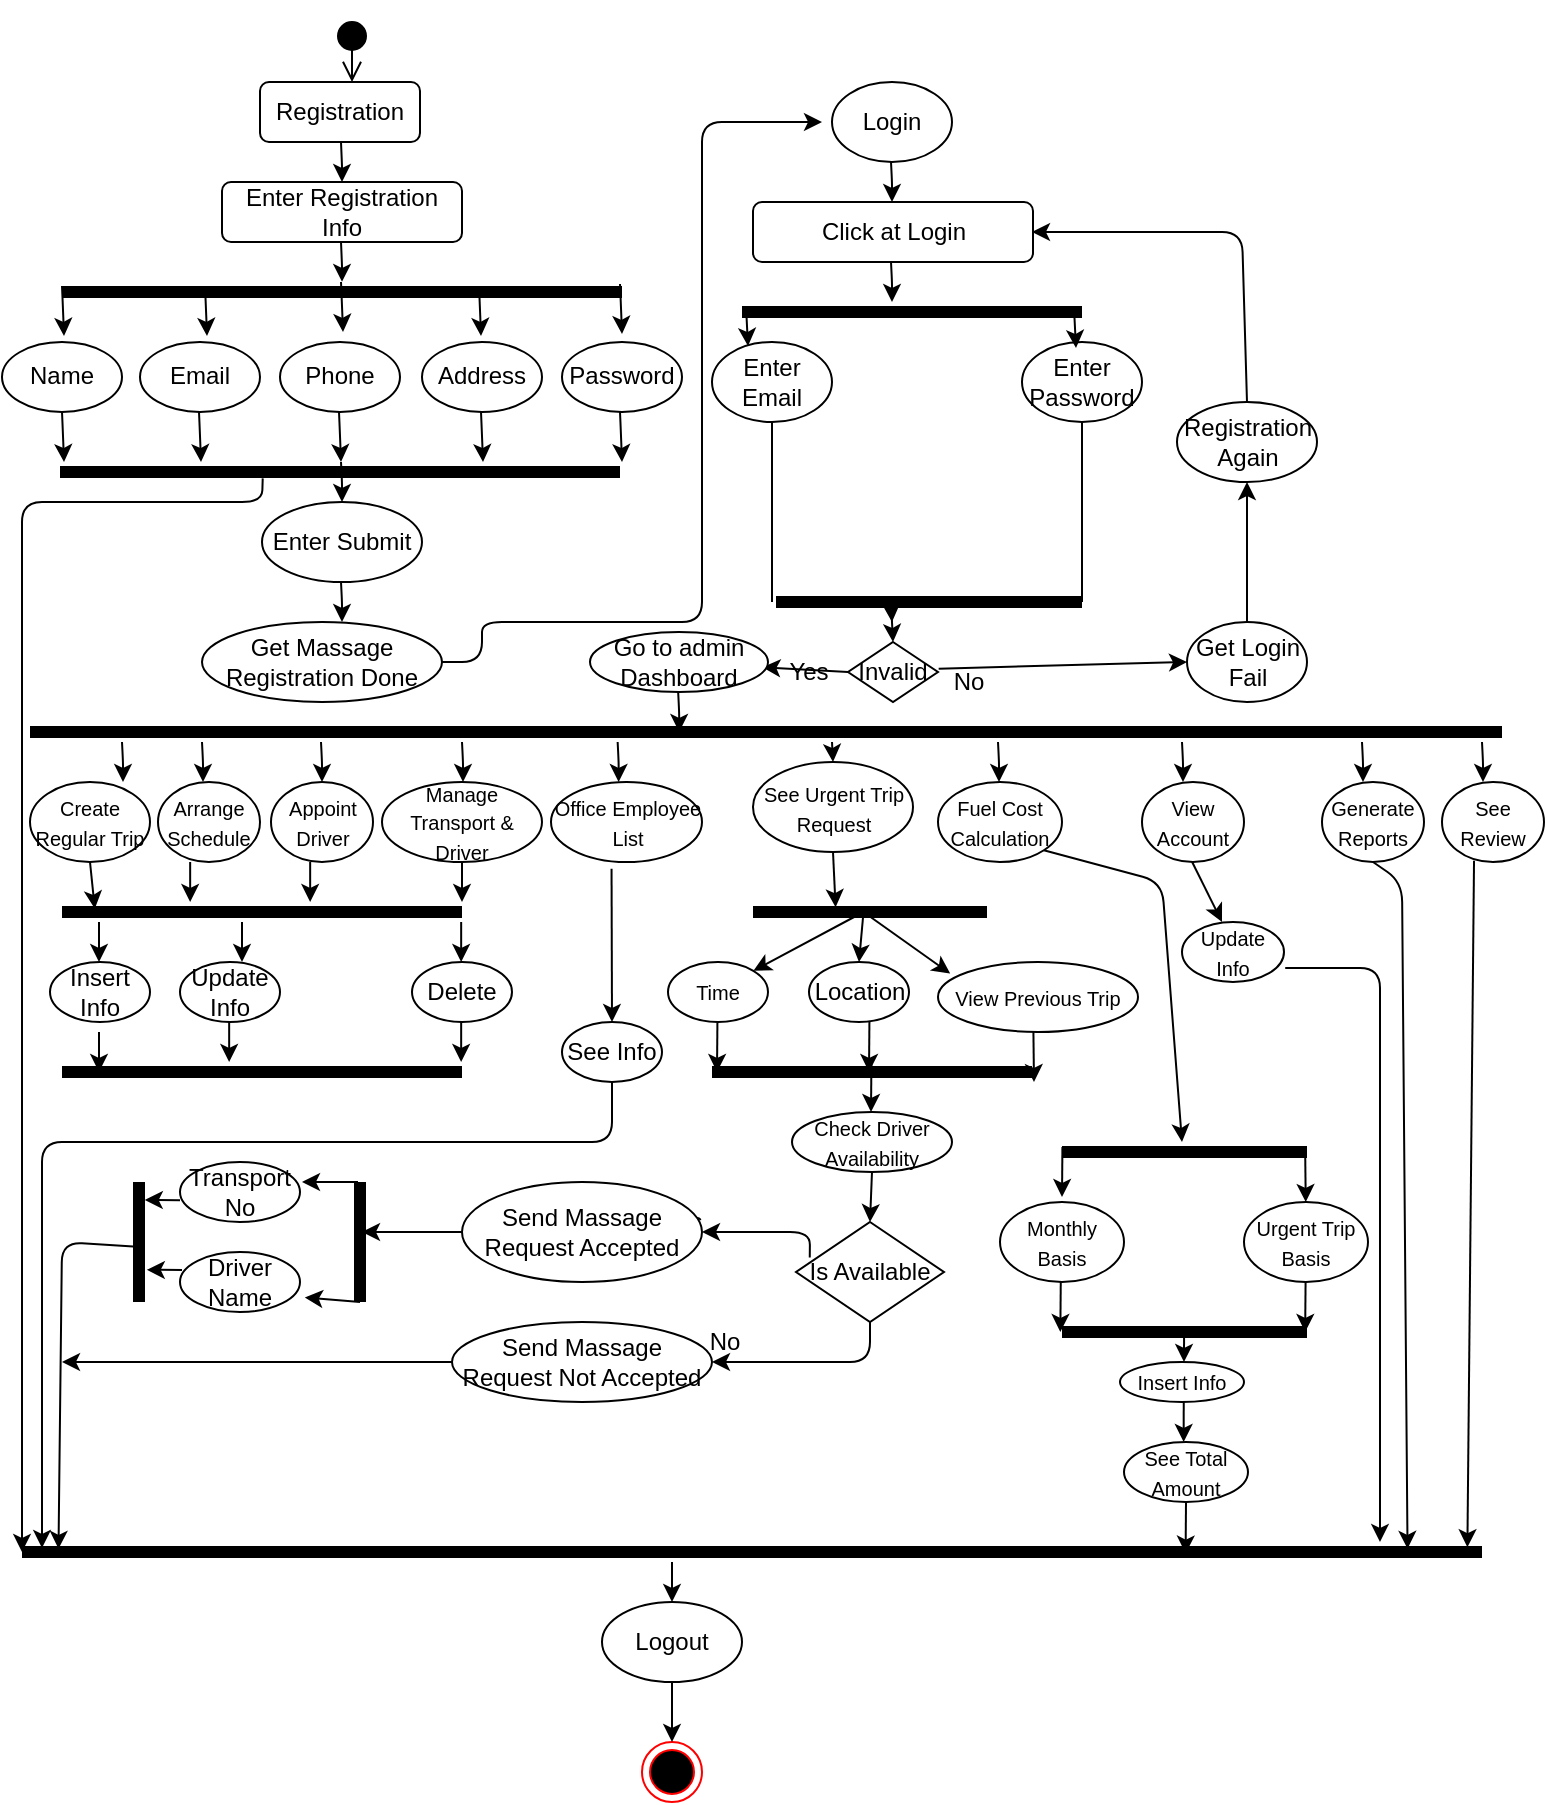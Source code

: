 <mxfile version="14.9.6" type="github">
  <diagram id="Zl01GysUVRrBJq3q0-Fd" name="Page-1">
    <mxGraphModel dx="1038" dy="579" grid="1" gridSize="10" guides="1" tooltips="1" connect="1" arrows="1" fold="1" page="1" pageScale="1" pageWidth="827" pageHeight="1169" math="0" shadow="0">
      <root>
        <mxCell id="0" />
        <mxCell id="1" parent="0" />
        <mxCell id="w90_zhHVsFdHdV3SLVgs-45" value="" style="endArrow=classic;html=1;" edge="1" parent="1">
          <mxGeometry x="10" y="20" width="50" height="50" as="geometry">
            <mxPoint x="179.5" y="230" as="sourcePoint" />
            <mxPoint x="180" y="250" as="targetPoint" />
            <Array as="points">
              <mxPoint x="180" y="240" />
            </Array>
          </mxGeometry>
        </mxCell>
        <mxCell id="w90_zhHVsFdHdV3SLVgs-46" value="Get Massage Registration Done" style="ellipse;whiteSpace=wrap;html=1;" vertex="1" parent="1">
          <mxGeometry x="110" y="310" width="120" height="40" as="geometry" />
        </mxCell>
        <mxCell id="w90_zhHVsFdHdV3SLVgs-47" value="" style="endArrow=classic;html=1;" edge="1" parent="1">
          <mxGeometry x="10" y="10" width="50" height="50" as="geometry">
            <mxPoint x="179.5" y="290" as="sourcePoint" />
            <mxPoint x="180" y="310" as="targetPoint" />
            <Array as="points">
              <mxPoint x="180" y="300" />
            </Array>
          </mxGeometry>
        </mxCell>
        <mxCell id="w90_zhHVsFdHdV3SLVgs-48" value="Enter Submit" style="ellipse;whiteSpace=wrap;html=1;" vertex="1" parent="1">
          <mxGeometry x="140" y="250" width="80" height="40" as="geometry" />
        </mxCell>
        <mxCell id="w90_zhHVsFdHdV3SLVgs-49" value="" style="endArrow=classic;html=1;exitX=1;exitY=0.5;exitDx=0;exitDy=0;" edge="1" parent="1" source="w90_zhHVsFdHdV3SLVgs-46">
          <mxGeometry x="10" y="40" width="50" height="50" as="geometry">
            <mxPoint x="240" y="320" as="sourcePoint" />
            <mxPoint x="420" y="60" as="targetPoint" />
            <Array as="points">
              <mxPoint x="250" y="330" />
              <mxPoint x="250" y="310" />
              <mxPoint x="360" y="310" />
              <mxPoint x="360" y="230" />
              <mxPoint x="360" y="60" />
            </Array>
          </mxGeometry>
        </mxCell>
        <mxCell id="w90_zhHVsFdHdV3SLVgs-50" value="Login" style="ellipse;whiteSpace=wrap;html=1;" vertex="1" parent="1">
          <mxGeometry x="425" y="40" width="60" height="40" as="geometry" />
        </mxCell>
        <mxCell id="w90_zhHVsFdHdV3SLVgs-51" value="" style="endArrow=classic;html=1;" edge="1" parent="1">
          <mxGeometry x="10" y="-10" width="50" height="50" as="geometry">
            <mxPoint x="454.5" y="80" as="sourcePoint" />
            <mxPoint x="455" y="100" as="targetPoint" />
            <Array as="points">
              <mxPoint x="455" y="90" />
            </Array>
          </mxGeometry>
        </mxCell>
        <mxCell id="w90_zhHVsFdHdV3SLVgs-52" value="Click at Login" style="rounded=1;whiteSpace=wrap;html=1;" vertex="1" parent="1">
          <mxGeometry x="385.5" y="100" width="140" height="30" as="geometry" />
        </mxCell>
        <mxCell id="w90_zhHVsFdHdV3SLVgs-53" value="" style="endArrow=classic;html=1;" edge="1" parent="1">
          <mxGeometry x="10" y="-20" width="50" height="50" as="geometry">
            <mxPoint x="454.5" y="130" as="sourcePoint" />
            <mxPoint x="455" y="150" as="targetPoint" />
            <Array as="points">
              <mxPoint x="455" y="140" />
            </Array>
          </mxGeometry>
        </mxCell>
        <mxCell id="w90_zhHVsFdHdV3SLVgs-55" value="Enter Email" style="ellipse;whiteSpace=wrap;html=1;" vertex="1" parent="1">
          <mxGeometry x="365" y="170" width="60" height="40" as="geometry" />
        </mxCell>
        <mxCell id="w90_zhHVsFdHdV3SLVgs-56" value="Enter Password" style="ellipse;whiteSpace=wrap;html=1;" vertex="1" parent="1">
          <mxGeometry x="520" y="170" width="60" height="40" as="geometry" />
        </mxCell>
        <mxCell id="w90_zhHVsFdHdV3SLVgs-58" value="" style="endArrow=classic;html=1;" edge="1" parent="1">
          <mxGeometry x="36" y="-27" width="50" height="50" as="geometry">
            <mxPoint x="546" y="153" as="sourcePoint" />
            <mxPoint x="547" y="173" as="targetPoint" />
            <Array as="points">
              <mxPoint x="546.5" y="163" />
            </Array>
          </mxGeometry>
        </mxCell>
        <mxCell id="w90_zhHVsFdHdV3SLVgs-60" value="" style="endArrow=none;html=1;entryX=0.5;entryY=1;entryDx=0;entryDy=0;" edge="1" parent="1" target="w90_zhHVsFdHdV3SLVgs-55">
          <mxGeometry x="10" y="40" width="50" height="50" as="geometry">
            <mxPoint x="395" y="300" as="sourcePoint" />
            <mxPoint x="440" y="250" as="targetPoint" />
          </mxGeometry>
        </mxCell>
        <mxCell id="w90_zhHVsFdHdV3SLVgs-61" value="" style="endArrow=none;html=1;entryX=0.5;entryY=1;entryDx=0;entryDy=0;" edge="1" parent="1" target="w90_zhHVsFdHdV3SLVgs-56">
          <mxGeometry x="10" y="40" width="50" height="50" as="geometry">
            <mxPoint x="550" y="300" as="sourcePoint" />
            <mxPoint x="440" y="250" as="targetPoint" />
          </mxGeometry>
        </mxCell>
        <mxCell id="w90_zhHVsFdHdV3SLVgs-62" value="" style="endArrow=classic;html=1;" edge="1" parent="1">
          <mxGeometry x="10" y="40" width="50" height="50" as="geometry">
            <mxPoint x="454.5" y="300" as="sourcePoint" />
            <mxPoint x="455" y="310" as="targetPoint" />
            <Array as="points">
              <mxPoint x="455" y="310" />
            </Array>
          </mxGeometry>
        </mxCell>
        <mxCell id="w90_zhHVsFdHdV3SLVgs-63" value="Invalid" style="rhombus;whiteSpace=wrap;html=1;" vertex="1" parent="1">
          <mxGeometry x="433" y="320" width="45" height="30" as="geometry" />
        </mxCell>
        <mxCell id="w90_zhHVsFdHdV3SLVgs-64" value="" style="endArrow=classic;html=1;exitX=0;exitY=0.5;exitDx=0;exitDy=0;entryX=-0.07;entryY=0.38;entryDx=0;entryDy=0;entryPerimeter=0;" edge="1" parent="1" source="w90_zhHVsFdHdV3SLVgs-63" target="w90_zhHVsFdHdV3SLVgs-66">
          <mxGeometry x="10" y="40" width="50" height="50" as="geometry">
            <mxPoint x="390" y="400" as="sourcePoint" />
            <mxPoint x="400" y="350" as="targetPoint" />
          </mxGeometry>
        </mxCell>
        <mxCell id="w90_zhHVsFdHdV3SLVgs-65" value="Go to admin Dashboard" style="ellipse;whiteSpace=wrap;html=1;" vertex="1" parent="1">
          <mxGeometry x="304" y="315" width="89" height="30" as="geometry" />
        </mxCell>
        <mxCell id="w90_zhHVsFdHdV3SLVgs-66" value="Yes" style="text;html=1;align=center;verticalAlign=middle;resizable=0;points=[];autosize=1;strokeColor=none;" vertex="1" parent="1">
          <mxGeometry x="393" y="325" width="40" height="20" as="geometry" />
        </mxCell>
        <mxCell id="w90_zhHVsFdHdV3SLVgs-67" value="" style="endArrow=classic;html=1;entryX=0;entryY=0.5;entryDx=0;entryDy=0;exitX=0.011;exitY=0.167;exitDx=0;exitDy=0;exitPerimeter=0;" edge="1" parent="1" target="w90_zhHVsFdHdV3SLVgs-69" source="w90_zhHVsFdHdV3SLVgs-68">
          <mxGeometry x="10" y="32" width="50" height="50" as="geometry">
            <mxPoint x="477" y="342" as="sourcePoint" />
            <mxPoint x="570" y="342" as="targetPoint" />
          </mxGeometry>
        </mxCell>
        <mxCell id="w90_zhHVsFdHdV3SLVgs-68" value="No" style="text;html=1;align=center;verticalAlign=middle;resizable=0;points=[];autosize=1;strokeColor=none;" vertex="1" parent="1">
          <mxGeometry x="478" y="330" width="30" height="20" as="geometry" />
        </mxCell>
        <mxCell id="w90_zhHVsFdHdV3SLVgs-69" value="Get Login Fail" style="ellipse;whiteSpace=wrap;html=1;" vertex="1" parent="1">
          <mxGeometry x="602.5" y="310" width="60" height="40" as="geometry" />
        </mxCell>
        <mxCell id="w90_zhHVsFdHdV3SLVgs-70" value="" style="endArrow=classic;html=1;exitX=0.5;exitY=0;exitDx=0;exitDy=0;" edge="1" parent="1" source="w90_zhHVsFdHdV3SLVgs-71">
          <mxGeometry x="10" y="40" width="50" height="50" as="geometry">
            <mxPoint x="600" y="260" as="sourcePoint" />
            <mxPoint x="525" y="115" as="targetPoint" />
            <Array as="points">
              <mxPoint x="630" y="115" />
            </Array>
          </mxGeometry>
        </mxCell>
        <mxCell id="w90_zhHVsFdHdV3SLVgs-71" value="Registration Again" style="ellipse;whiteSpace=wrap;html=1;" vertex="1" parent="1">
          <mxGeometry x="597.5" y="200" width="70" height="40" as="geometry" />
        </mxCell>
        <mxCell id="w90_zhHVsFdHdV3SLVgs-72" value="" style="endArrow=classic;html=1;exitX=0.5;exitY=0;exitDx=0;exitDy=0;entryX=0.5;entryY=1;entryDx=0;entryDy=0;" edge="1" parent="1" source="w90_zhHVsFdHdV3SLVgs-69" target="w90_zhHVsFdHdV3SLVgs-71">
          <mxGeometry x="10" y="40" width="50" height="50" as="geometry">
            <mxPoint x="390" y="400" as="sourcePoint" />
            <mxPoint x="440" y="350" as="targetPoint" />
          </mxGeometry>
        </mxCell>
        <mxCell id="w90_zhHVsFdHdV3SLVgs-74" value="Registration" style="rounded=1;whiteSpace=wrap;html=1;" vertex="1" parent="1">
          <mxGeometry x="139" y="40" width="80" height="30" as="geometry" />
        </mxCell>
        <mxCell id="w90_zhHVsFdHdV3SLVgs-75" value="Enter Registration Info" style="rounded=1;whiteSpace=wrap;html=1;" vertex="1" parent="1">
          <mxGeometry x="120" y="90" width="120" height="30" as="geometry" />
        </mxCell>
        <mxCell id="w90_zhHVsFdHdV3SLVgs-76" value="" style="endArrow=classic;html=1;" edge="1" parent="1">
          <mxGeometry x="10" y="35.142" width="50" height="58.294" as="geometry">
            <mxPoint x="179.5" y="70.118" as="sourcePoint" />
            <mxPoint x="180" y="90" as="targetPoint" />
            <Array as="points">
              <mxPoint x="180" y="81.777" />
            </Array>
          </mxGeometry>
        </mxCell>
        <mxCell id="w90_zhHVsFdHdV3SLVgs-77" value="" style="endArrow=classic;html=1;" edge="1" parent="1">
          <mxGeometry x="10" y="15.072" width="50" height="58.294" as="geometry">
            <mxPoint x="179.5" y="120.001" as="sourcePoint" />
            <mxPoint x="180" y="139.93" as="targetPoint" />
            <Array as="points">
              <mxPoint x="180" y="131.66" />
            </Array>
          </mxGeometry>
        </mxCell>
        <mxCell id="w90_zhHVsFdHdV3SLVgs-84" value="Name" style="ellipse;whiteSpace=wrap;html=1;" vertex="1" parent="1">
          <mxGeometry x="10" y="170.004" width="60" height="34.976" as="geometry" />
        </mxCell>
        <mxCell id="w90_zhHVsFdHdV3SLVgs-85" value="Email" style="ellipse;whiteSpace=wrap;html=1;" vertex="1" parent="1">
          <mxGeometry x="79" y="170.004" width="60" height="34.976" as="geometry" />
        </mxCell>
        <mxCell id="w90_zhHVsFdHdV3SLVgs-86" value="Phone" style="ellipse;whiteSpace=wrap;html=1;" vertex="1" parent="1">
          <mxGeometry x="149" y="170.004" width="60" height="34.976" as="geometry" />
        </mxCell>
        <mxCell id="w90_zhHVsFdHdV3SLVgs-87" value="Address" style="ellipse;whiteSpace=wrap;html=1;" vertex="1" parent="1">
          <mxGeometry x="220" y="170.004" width="60" height="34.976" as="geometry" />
        </mxCell>
        <mxCell id="w90_zhHVsFdHdV3SLVgs-88" value="Password" style="ellipse;whiteSpace=wrap;html=1;" vertex="1" parent="1">
          <mxGeometry x="290" y="170.004" width="60" height="34.976" as="geometry" />
        </mxCell>
        <mxCell id="w90_zhHVsFdHdV3SLVgs-89" value="" style="html=1;verticalAlign=bottom;startArrow=circle;startFill=1;endArrow=open;startSize=6;endSize=8;" edge="1" parent="1">
          <mxGeometry x="10" y="9" width="80" as="geometry">
            <mxPoint x="185" y="9" as="sourcePoint" />
            <mxPoint x="185" y="40" as="targetPoint" />
          </mxGeometry>
        </mxCell>
        <mxCell id="w90_zhHVsFdHdV3SLVgs-90" value="" style="shape=line;html=1;strokeWidth=6;" vertex="1" parent="1">
          <mxGeometry x="40" y="140" width="280" height="10" as="geometry" />
        </mxCell>
        <mxCell id="w90_zhHVsFdHdV3SLVgs-94" value="" style="endArrow=classic;html=1;" edge="1" parent="1">
          <mxGeometry x="10" y="2.092" width="50" height="58.294" as="geometry">
            <mxPoint x="40" y="141.997" as="sourcePoint" />
            <mxPoint x="41" y="166.95" as="targetPoint" />
            <Array as="points">
              <mxPoint x="40.5" y="153.656" />
            </Array>
          </mxGeometry>
        </mxCell>
        <mxCell id="w90_zhHVsFdHdV3SLVgs-95" value="" style="endArrow=classic;html=1;" edge="1" parent="1">
          <mxGeometry x="81.5" y="2.092" width="50" height="58.294" as="geometry">
            <mxPoint x="111.5" y="141.997" as="sourcePoint" />
            <mxPoint x="112.5" y="166.95" as="targetPoint" />
            <Array as="points">
              <mxPoint x="112" y="153.656" />
            </Array>
          </mxGeometry>
        </mxCell>
        <mxCell id="w90_zhHVsFdHdV3SLVgs-96" value="" style="endArrow=classic;html=1;" edge="1" parent="1">
          <mxGeometry x="149.5" y="0.092" width="50" height="58.294" as="geometry">
            <mxPoint x="179.5" y="139.997" as="sourcePoint" />
            <mxPoint x="180.5" y="164.95" as="targetPoint" />
            <Array as="points">
              <mxPoint x="180" y="151.656" />
            </Array>
          </mxGeometry>
        </mxCell>
        <mxCell id="w90_zhHVsFdHdV3SLVgs-97" value="" style="endArrow=classic;html=1;" edge="1" parent="1">
          <mxGeometry x="218.5" y="2.092" width="50" height="58.294" as="geometry">
            <mxPoint x="248.5" y="141.997" as="sourcePoint" />
            <mxPoint x="249.5" y="166.95" as="targetPoint" />
            <Array as="points">
              <mxPoint x="249" y="153.656" />
            </Array>
          </mxGeometry>
        </mxCell>
        <mxCell id="w90_zhHVsFdHdV3SLVgs-98" value="" style="endArrow=classic;html=1;" edge="1" parent="1">
          <mxGeometry x="289" y="1.092" width="50" height="58.294" as="geometry">
            <mxPoint x="319" y="140.997" as="sourcePoint" />
            <mxPoint x="320" y="165.95" as="targetPoint" />
            <Array as="points">
              <mxPoint x="319.5" y="152.656" />
            </Array>
          </mxGeometry>
        </mxCell>
        <mxCell id="w90_zhHVsFdHdV3SLVgs-100" value="" style="endArrow=classic;html=1;" edge="1" parent="1">
          <mxGeometry x="10" y="65.072" width="50" height="58.294" as="geometry">
            <mxPoint x="40" y="204.977" as="sourcePoint" />
            <mxPoint x="41" y="230" as="targetPoint" />
            <Array as="points">
              <mxPoint x="40.5" y="216.636" />
            </Array>
          </mxGeometry>
        </mxCell>
        <mxCell id="w90_zhHVsFdHdV3SLVgs-101" value="" style="endArrow=classic;html=1;" edge="1" parent="1">
          <mxGeometry x="78.5" y="65.072" width="50" height="58.294" as="geometry">
            <mxPoint x="108.5" y="204.977" as="sourcePoint" />
            <mxPoint x="109.5" y="230" as="targetPoint" />
            <Array as="points">
              <mxPoint x="109" y="216.636" />
            </Array>
          </mxGeometry>
        </mxCell>
        <mxCell id="w90_zhHVsFdHdV3SLVgs-102" value="" style="endArrow=classic;html=1;" edge="1" parent="1">
          <mxGeometry x="148.5" y="65.072" width="50" height="58.294" as="geometry">
            <mxPoint x="178.5" y="204.977" as="sourcePoint" />
            <mxPoint x="179.5" y="230" as="targetPoint" />
            <Array as="points">
              <mxPoint x="179" y="216.636" />
            </Array>
          </mxGeometry>
        </mxCell>
        <mxCell id="w90_zhHVsFdHdV3SLVgs-103" value="" style="endArrow=classic;html=1;" edge="1" parent="1">
          <mxGeometry x="219.5" y="65.072" width="50" height="58.294" as="geometry">
            <mxPoint x="249.5" y="204.977" as="sourcePoint" />
            <mxPoint x="250.5" y="230" as="targetPoint" />
            <Array as="points">
              <mxPoint x="250" y="216.636" />
            </Array>
          </mxGeometry>
        </mxCell>
        <mxCell id="w90_zhHVsFdHdV3SLVgs-104" value="" style="endArrow=classic;html=1;" edge="1" parent="1">
          <mxGeometry x="289" y="65.072" width="50" height="58.294" as="geometry">
            <mxPoint x="319" y="204.977" as="sourcePoint" />
            <mxPoint x="320" y="230" as="targetPoint" />
            <Array as="points">
              <mxPoint x="319.5" y="216.636" />
            </Array>
          </mxGeometry>
        </mxCell>
        <mxCell id="w90_zhHVsFdHdV3SLVgs-105" value="" style="shape=line;html=1;strokeWidth=6;" vertex="1" parent="1">
          <mxGeometry x="39" y="230" width="280" height="10" as="geometry" />
        </mxCell>
        <mxCell id="w90_zhHVsFdHdV3SLVgs-106" value="" style="shape=line;html=1;strokeWidth=6;" vertex="1" parent="1">
          <mxGeometry x="380" y="150" width="170" height="10" as="geometry" />
        </mxCell>
        <mxCell id="w90_zhHVsFdHdV3SLVgs-107" value="" style="endArrow=classic;html=1;" edge="1" parent="1">
          <mxGeometry x="-128" y="-28" width="50" height="50" as="geometry">
            <mxPoint x="382" y="152" as="sourcePoint" />
            <mxPoint x="383" y="172" as="targetPoint" />
            <Array as="points">
              <mxPoint x="382.5" y="162" />
            </Array>
          </mxGeometry>
        </mxCell>
        <mxCell id="w90_zhHVsFdHdV3SLVgs-108" value="" style="shape=line;html=1;strokeWidth=6;" vertex="1" parent="1">
          <mxGeometry x="385.5" y="450" width="117" height="10" as="geometry" />
        </mxCell>
        <mxCell id="w90_zhHVsFdHdV3SLVgs-109" value="" style="endArrow=classic;html=1;" edge="1" parent="1">
          <mxGeometry x="-55.5" y="120" width="50" height="50" as="geometry">
            <mxPoint x="454.5" y="300" as="sourcePoint" />
            <mxPoint x="455.5" y="320" as="targetPoint" />
            <Array as="points">
              <mxPoint x="455" y="310" />
            </Array>
          </mxGeometry>
        </mxCell>
        <mxCell id="w90_zhHVsFdHdV3SLVgs-115" value="" style="shape=line;html=1;strokeWidth=6;" vertex="1" parent="1">
          <mxGeometry x="24" y="360" width="736" height="10" as="geometry" />
        </mxCell>
        <mxCell id="w90_zhHVsFdHdV3SLVgs-117" value="" style="endArrow=classic;html=1;" edge="1" parent="1">
          <mxGeometry x="-334.5" y="220" width="50" height="50" as="geometry">
            <mxPoint x="110.0" y="370" as="sourcePoint" />
            <mxPoint x="110.5" y="390.0" as="targetPoint" />
            <Array as="points">
              <mxPoint x="110.5" y="380" />
            </Array>
          </mxGeometry>
        </mxCell>
        <mxCell id="w90_zhHVsFdHdV3SLVgs-118" value="" style="endArrow=classic;html=1;" edge="1" parent="1">
          <mxGeometry x="-275" y="220" width="50" height="50" as="geometry">
            <mxPoint x="169.5" y="370" as="sourcePoint" />
            <mxPoint x="170" y="390.0" as="targetPoint" />
            <Array as="points">
              <mxPoint x="170" y="380" />
            </Array>
          </mxGeometry>
        </mxCell>
        <mxCell id="w90_zhHVsFdHdV3SLVgs-119" value="" style="endArrow=classic;html=1;" edge="1" parent="1">
          <mxGeometry x="-204.5" y="220" width="50" height="50" as="geometry">
            <mxPoint x="240.0" y="370" as="sourcePoint" />
            <mxPoint x="240.5" y="390.0" as="targetPoint" />
            <Array as="points">
              <mxPoint x="240.5" y="380" />
            </Array>
          </mxGeometry>
        </mxCell>
        <mxCell id="w90_zhHVsFdHdV3SLVgs-120" value="" style="endArrow=classic;html=1;" edge="1" parent="1">
          <mxGeometry x="-126.68" y="220" width="50" height="50" as="geometry">
            <mxPoint x="317.82" y="370" as="sourcePoint" />
            <mxPoint x="318.32" y="390.0" as="targetPoint" />
            <Array as="points">
              <mxPoint x="318.32" y="380" />
            </Array>
          </mxGeometry>
        </mxCell>
        <mxCell id="w90_zhHVsFdHdV3SLVgs-121" value="" style="endArrow=classic;html=1;" edge="1" parent="1">
          <mxGeometry x="-19.5" y="220" width="50" height="50" as="geometry">
            <mxPoint x="425.0" y="370" as="sourcePoint" />
            <mxPoint x="425.59" y="380" as="targetPoint" />
            <Array as="points">
              <mxPoint x="425.5" y="380" />
            </Array>
          </mxGeometry>
        </mxCell>
        <mxCell id="w90_zhHVsFdHdV3SLVgs-122" value="" style="endArrow=classic;html=1;" edge="1" parent="1">
          <mxGeometry x="63.5" y="220" width="50" height="50" as="geometry">
            <mxPoint x="508.0" y="370" as="sourcePoint" />
            <mxPoint x="508.5" y="390.0" as="targetPoint" />
            <Array as="points">
              <mxPoint x="508.5" y="380" />
            </Array>
          </mxGeometry>
        </mxCell>
        <mxCell id="w90_zhHVsFdHdV3SLVgs-123" value="" style="endArrow=classic;html=1;" edge="1" parent="1">
          <mxGeometry x="155.5" y="220" width="50" height="50" as="geometry">
            <mxPoint x="600.0" y="370" as="sourcePoint" />
            <mxPoint x="600.5" y="390.0" as="targetPoint" />
            <Array as="points">
              <mxPoint x="600.5" y="380" />
            </Array>
          </mxGeometry>
        </mxCell>
        <mxCell id="w90_zhHVsFdHdV3SLVgs-124" value="" style="endArrow=classic;html=1;" edge="1" parent="1">
          <mxGeometry x="245.5" y="220" width="50" height="50" as="geometry">
            <mxPoint x="690.0" y="370" as="sourcePoint" />
            <mxPoint x="690.5" y="390.0" as="targetPoint" />
            <Array as="points">
              <mxPoint x="690.5" y="380" />
            </Array>
          </mxGeometry>
        </mxCell>
        <mxCell id="w90_zhHVsFdHdV3SLVgs-125" value="" style="endArrow=classic;html=1;" edge="1" parent="1">
          <mxGeometry x="305.5" y="220" width="50" height="50" as="geometry">
            <mxPoint x="750.0" y="370" as="sourcePoint" />
            <mxPoint x="750.5" y="390.0" as="targetPoint" />
            <Array as="points">
              <mxPoint x="750.5" y="380" />
            </Array>
          </mxGeometry>
        </mxCell>
        <mxCell id="w90_zhHVsFdHdV3SLVgs-127" value="&lt;font style=&quot;font-size: 10px&quot;&gt;Create Regular Trip&lt;/font&gt;" style="ellipse;whiteSpace=wrap;html=1;strokeColor=#000000;" vertex="1" parent="1">
          <mxGeometry x="24" y="390" width="60" height="40" as="geometry" />
        </mxCell>
        <mxCell id="w90_zhHVsFdHdV3SLVgs-128" value="&lt;font style=&quot;font-size: 10px&quot;&gt;Arrange Schedule&lt;/font&gt;" style="ellipse;whiteSpace=wrap;html=1;strokeColor=#000000;" vertex="1" parent="1">
          <mxGeometry x="88" y="390" width="51" height="40" as="geometry" />
        </mxCell>
        <mxCell id="w90_zhHVsFdHdV3SLVgs-129" value="&lt;font style=&quot;font-size: 10px&quot;&gt;Appoint Driver&lt;/font&gt;" style="ellipse;whiteSpace=wrap;html=1;strokeColor=#000000;" vertex="1" parent="1">
          <mxGeometry x="144.5" y="390" width="51" height="40" as="geometry" />
        </mxCell>
        <mxCell id="w90_zhHVsFdHdV3SLVgs-130" value="&lt;font style=&quot;font-size: 10px&quot;&gt;Manage Transport &amp;amp; Driver&lt;/font&gt;" style="ellipse;whiteSpace=wrap;html=1;strokeColor=#000000;" vertex="1" parent="1">
          <mxGeometry x="200" y="390" width="80" height="40" as="geometry" />
        </mxCell>
        <mxCell id="w90_zhHVsFdHdV3SLVgs-131" value="&lt;font style=&quot;font-size: 10px&quot;&gt;Office Employee List&lt;/font&gt;" style="ellipse;whiteSpace=wrap;html=1;strokeColor=#000000;" vertex="1" parent="1">
          <mxGeometry x="284.5" y="390" width="75.5" height="40" as="geometry" />
        </mxCell>
        <mxCell id="w90_zhHVsFdHdV3SLVgs-132" value="&lt;font style=&quot;font-size: 10px&quot;&gt;See Urgent Trip Request&lt;/font&gt;" style="ellipse;whiteSpace=wrap;html=1;strokeColor=#000000;" vertex="1" parent="1">
          <mxGeometry x="385.5" y="380" width="80" height="45" as="geometry" />
        </mxCell>
        <mxCell id="w90_zhHVsFdHdV3SLVgs-133" value="&lt;font style=&quot;font-size: 10px&quot;&gt;Fuel Cost Calculation&lt;/font&gt;" style="ellipse;whiteSpace=wrap;html=1;strokeColor=#000000;" vertex="1" parent="1">
          <mxGeometry x="478" y="390" width="62" height="40" as="geometry" />
        </mxCell>
        <mxCell id="w90_zhHVsFdHdV3SLVgs-134" value="&lt;font style=&quot;font-size: 10px&quot;&gt;View Account&lt;/font&gt;" style="ellipse;whiteSpace=wrap;html=1;strokeColor=#000000;" vertex="1" parent="1">
          <mxGeometry x="580" y="390" width="51" height="40" as="geometry" />
        </mxCell>
        <mxCell id="w90_zhHVsFdHdV3SLVgs-136" value="&lt;font style=&quot;font-size: 10px&quot;&gt;Generate Reports&lt;/font&gt;" style="ellipse;whiteSpace=wrap;html=1;strokeColor=#000000;" vertex="1" parent="1">
          <mxGeometry x="670" y="390" width="51" height="40" as="geometry" />
        </mxCell>
        <mxCell id="w90_zhHVsFdHdV3SLVgs-137" value="&lt;font style=&quot;font-size: 10px&quot;&gt;See Review&lt;/font&gt;" style="ellipse;whiteSpace=wrap;html=1;strokeColor=#000000;" vertex="1" parent="1">
          <mxGeometry x="730" y="390" width="51" height="40" as="geometry" />
        </mxCell>
        <mxCell id="w90_zhHVsFdHdV3SLVgs-139" value="" style="endArrow=classic;html=1;" edge="1" parent="1">
          <mxGeometry x="-96.42" y="195" width="50" height="50" as="geometry">
            <mxPoint x="348.08" y="345" as="sourcePoint" />
            <mxPoint x="348.58" y="365.0" as="targetPoint" />
            <Array as="points">
              <mxPoint x="348.58" y="355" />
            </Array>
          </mxGeometry>
        </mxCell>
        <mxCell id="w90_zhHVsFdHdV3SLVgs-141" value="" style="endArrow=classic;html=1;strokeColor=#000000;exitX=0.5;exitY=1;exitDx=0;exitDy=0;entryX=0.082;entryY=0.34;entryDx=0;entryDy=0;entryPerimeter=0;" edge="1" parent="1" source="w90_zhHVsFdHdV3SLVgs-127" target="w90_zhHVsFdHdV3SLVgs-142">
          <mxGeometry width="50" height="50" relative="1" as="geometry">
            <mxPoint x="360" y="420" as="sourcePoint" />
            <mxPoint x="40" y="450" as="targetPoint" />
          </mxGeometry>
        </mxCell>
        <mxCell id="w90_zhHVsFdHdV3SLVgs-142" value="" style="shape=line;html=1;strokeWidth=6;" vertex="1" parent="1">
          <mxGeometry x="40" y="450" width="200" height="10" as="geometry" />
        </mxCell>
        <mxCell id="w90_zhHVsFdHdV3SLVgs-143" value="" style="endArrow=classic;html=1;strokeColor=#000000;exitX=0.5;exitY=1;exitDx=0;exitDy=0;" edge="1" parent="1">
          <mxGeometry width="50" height="50" relative="1" as="geometry">
            <mxPoint x="104.08" y="430" as="sourcePoint" />
            <mxPoint x="104.08" y="450" as="targetPoint" />
          </mxGeometry>
        </mxCell>
        <mxCell id="w90_zhHVsFdHdV3SLVgs-144" value="" style="endArrow=classic;html=1;strokeColor=#000000;exitX=0.5;exitY=1;exitDx=0;exitDy=0;" edge="1" parent="1">
          <mxGeometry width="50" height="50" relative="1" as="geometry">
            <mxPoint x="164.08" y="430" as="sourcePoint" />
            <mxPoint x="164.08" y="450" as="targetPoint" />
          </mxGeometry>
        </mxCell>
        <mxCell id="w90_zhHVsFdHdV3SLVgs-145" value="" style="endArrow=classic;html=1;strokeColor=#000000;exitX=0.5;exitY=1;exitDx=0;exitDy=0;" edge="1" parent="1">
          <mxGeometry width="50" height="50" relative="1" as="geometry">
            <mxPoint x="240" y="430" as="sourcePoint" />
            <mxPoint x="240" y="450" as="targetPoint" />
          </mxGeometry>
        </mxCell>
        <mxCell id="w90_zhHVsFdHdV3SLVgs-146" value="" style="endArrow=classic;html=1;strokeColor=#000000;exitX=0.5;exitY=1;exitDx=0;exitDy=0;" edge="1" parent="1">
          <mxGeometry width="50" height="50" relative="1" as="geometry">
            <mxPoint x="58.5" y="460" as="sourcePoint" />
            <mxPoint x="58.5" y="480" as="targetPoint" />
          </mxGeometry>
        </mxCell>
        <mxCell id="w90_zhHVsFdHdV3SLVgs-147" value="Insert Info" style="ellipse;whiteSpace=wrap;html=1;strokeColor=#000000;" vertex="1" parent="1">
          <mxGeometry x="34" y="480" width="50" height="30" as="geometry" />
        </mxCell>
        <mxCell id="w90_zhHVsFdHdV3SLVgs-149" value="" style="endArrow=classic;html=1;strokeColor=#000000;exitX=0.5;exitY=1;exitDx=0;exitDy=0;" edge="1" parent="1">
          <mxGeometry width="50" height="50" relative="1" as="geometry">
            <mxPoint x="130" y="460" as="sourcePoint" />
            <mxPoint x="130" y="480" as="targetPoint" />
          </mxGeometry>
        </mxCell>
        <mxCell id="w90_zhHVsFdHdV3SLVgs-150" value="" style="endArrow=classic;html=1;strokeColor=#000000;exitX=0.5;exitY=1;exitDx=0;exitDy=0;" edge="1" parent="1">
          <mxGeometry width="50" height="50" relative="1" as="geometry">
            <mxPoint x="239.58" y="460" as="sourcePoint" />
            <mxPoint x="239.58" y="480" as="targetPoint" />
          </mxGeometry>
        </mxCell>
        <mxCell id="w90_zhHVsFdHdV3SLVgs-151" value="Update Info" style="ellipse;whiteSpace=wrap;html=1;strokeColor=#000000;" vertex="1" parent="1">
          <mxGeometry x="99" y="480" width="50" height="30" as="geometry" />
        </mxCell>
        <mxCell id="w90_zhHVsFdHdV3SLVgs-152" value="Delete" style="ellipse;whiteSpace=wrap;html=1;strokeColor=#000000;" vertex="1" parent="1">
          <mxGeometry x="215" y="480" width="50" height="30" as="geometry" />
        </mxCell>
        <mxCell id="w90_zhHVsFdHdV3SLVgs-153" value="" style="shape=line;html=1;strokeWidth=6;" vertex="1" parent="1">
          <mxGeometry x="40" y="530" width="200" height="10" as="geometry" />
        </mxCell>
        <mxCell id="w90_zhHVsFdHdV3SLVgs-154" value="" style="endArrow=classic;html=1;strokeColor=#000000;exitX=0.5;exitY=1;exitDx=0;exitDy=0;" edge="1" parent="1">
          <mxGeometry width="50" height="50" relative="1" as="geometry">
            <mxPoint x="58.5" y="515" as="sourcePoint" />
            <mxPoint x="58.5" y="535" as="targetPoint" />
          </mxGeometry>
        </mxCell>
        <mxCell id="w90_zhHVsFdHdV3SLVgs-155" value="" style="endArrow=classic;html=1;strokeColor=#000000;exitX=0.5;exitY=1;exitDx=0;exitDy=0;" edge="1" parent="1">
          <mxGeometry width="50" height="50" relative="1" as="geometry">
            <mxPoint x="123.58" y="510" as="sourcePoint" />
            <mxPoint x="123.58" y="530" as="targetPoint" />
          </mxGeometry>
        </mxCell>
        <mxCell id="w90_zhHVsFdHdV3SLVgs-156" value="" style="endArrow=classic;html=1;strokeColor=#000000;exitX=0.5;exitY=1;exitDx=0;exitDy=0;" edge="1" parent="1">
          <mxGeometry width="50" height="50" relative="1" as="geometry">
            <mxPoint x="239.58" y="510" as="sourcePoint" />
            <mxPoint x="239.58" y="530" as="targetPoint" />
          </mxGeometry>
        </mxCell>
        <mxCell id="w90_zhHVsFdHdV3SLVgs-157" value="" style="endArrow=classic;html=1;strokeColor=#000000;entryX=0;entryY=0.5;entryDx=0;entryDy=0;entryPerimeter=0;exitX=0.362;exitY=0.82;exitDx=0;exitDy=0;exitPerimeter=0;" edge="1" parent="1" source="w90_zhHVsFdHdV3SLVgs-105" target="w90_zhHVsFdHdV3SLVgs-243">
          <mxGeometry width="50" height="50" relative="1" as="geometry">
            <mxPoint x="156" y="187" as="sourcePoint" />
            <mxPoint x="24" y="770" as="targetPoint" />
            <Array as="points">
              <mxPoint x="140" y="250" />
              <mxPoint x="20" y="250" />
            </Array>
          </mxGeometry>
        </mxCell>
        <mxCell id="w90_zhHVsFdHdV3SLVgs-158" value="" style="endArrow=classic;html=1;strokeColor=#000000;exitX=0.401;exitY=1.085;exitDx=0;exitDy=0;entryX=0.5;entryY=0;entryDx=0;entryDy=0;exitPerimeter=0;" edge="1" parent="1" source="w90_zhHVsFdHdV3SLVgs-131" target="w90_zhHVsFdHdV3SLVgs-159">
          <mxGeometry width="50" height="50" relative="1" as="geometry">
            <mxPoint x="330" y="430" as="sourcePoint" />
            <mxPoint x="330" y="450" as="targetPoint" />
          </mxGeometry>
        </mxCell>
        <mxCell id="w90_zhHVsFdHdV3SLVgs-159" value="See Info" style="ellipse;whiteSpace=wrap;html=1;strokeColor=#000000;" vertex="1" parent="1">
          <mxGeometry x="290" y="510" width="50" height="30" as="geometry" />
        </mxCell>
        <mxCell id="w90_zhHVsFdHdV3SLVgs-161" value="" style="endArrow=classic;html=1;strokeColor=#000000;exitX=0.5;exitY=1;exitDx=0;exitDy=0;" edge="1" parent="1" source="w90_zhHVsFdHdV3SLVgs-159">
          <mxGeometry width="50" height="50" relative="1" as="geometry">
            <mxPoint x="320" y="570" as="sourcePoint" />
            <mxPoint x="30" y="773" as="targetPoint" />
            <Array as="points">
              <mxPoint x="315" y="570" />
              <mxPoint x="30" y="570" />
            </Array>
          </mxGeometry>
        </mxCell>
        <mxCell id="w90_zhHVsFdHdV3SLVgs-163" value="&lt;font style=&quot;font-size: 10px&quot;&gt;Time&lt;/font&gt;" style="ellipse;whiteSpace=wrap;html=1;strokeColor=#000000;" vertex="1" parent="1">
          <mxGeometry x="343" y="480" width="50" height="30" as="geometry" />
        </mxCell>
        <mxCell id="w90_zhHVsFdHdV3SLVgs-166" value="&lt;font style=&quot;font-size: 10px&quot;&gt;View Previous Trip&lt;/font&gt;" style="ellipse;whiteSpace=wrap;html=1;strokeColor=#000000;" vertex="1" parent="1">
          <mxGeometry x="478" y="480" width="100" height="35" as="geometry" />
        </mxCell>
        <mxCell id="w90_zhHVsFdHdV3SLVgs-173" value="&lt;font style=&quot;font-size: 10px&quot;&gt;Check Driver Availability&lt;/font&gt;" style="ellipse;whiteSpace=wrap;html=1;strokeColor=#000000;" vertex="1" parent="1">
          <mxGeometry x="405" y="555" width="80" height="30" as="geometry" />
        </mxCell>
        <mxCell id="w90_zhHVsFdHdV3SLVgs-174" value="" style="endArrow=classic;html=1;strokeColor=#000000;exitX=0.5;exitY=1;exitDx=0;exitDy=0;entryX=0.5;entryY=0;entryDx=0;entryDy=0;" edge="1" parent="1" source="w90_zhHVsFdHdV3SLVgs-173" target="w90_zhHVsFdHdV3SLVgs-176">
          <mxGeometry width="50" height="50" relative="1" as="geometry">
            <mxPoint x="520" y="525" as="sourcePoint" />
            <mxPoint x="420" y="550" as="targetPoint" />
            <Array as="points" />
          </mxGeometry>
        </mxCell>
        <mxCell id="w90_zhHVsFdHdV3SLVgs-176" value="Is Available" style="rhombus;whiteSpace=wrap;html=1;strokeColor=#000000;" vertex="1" parent="1">
          <mxGeometry x="407" y="610" width="74" height="50" as="geometry" />
        </mxCell>
        <mxCell id="w90_zhHVsFdHdV3SLVgs-177" value="" style="endArrow=classic;html=1;strokeColor=#000000;exitX=0.093;exitY=0.356;exitDx=0;exitDy=0;exitPerimeter=0;entryX=1;entryY=0.5;entryDx=0;entryDy=0;" edge="1" parent="1" source="w90_zhHVsFdHdV3SLVgs-176" target="w90_zhHVsFdHdV3SLVgs-181">
          <mxGeometry width="50" height="50" relative="1" as="geometry">
            <mxPoint x="350" y="590" as="sourcePoint" />
            <mxPoint x="300" y="590" as="targetPoint" />
            <Array as="points">
              <mxPoint x="414" y="615" />
            </Array>
          </mxGeometry>
        </mxCell>
        <mxCell id="w90_zhHVsFdHdV3SLVgs-178" value="Yes" style="text;html=1;align=center;verticalAlign=middle;resizable=0;points=[];autosize=1;strokeColor=none;" vertex="1" parent="1">
          <mxGeometry x="335" y="600" width="30" height="20" as="geometry" />
        </mxCell>
        <mxCell id="w90_zhHVsFdHdV3SLVgs-179" value="" style="endArrow=classic;html=1;strokeColor=#000000;exitX=0.5;exitY=1;exitDx=0;exitDy=0;entryX=1;entryY=0.5;entryDx=0;entryDy=0;" edge="1" parent="1" source="w90_zhHVsFdHdV3SLVgs-176" target="w90_zhHVsFdHdV3SLVgs-182">
          <mxGeometry width="50" height="50" relative="1" as="geometry">
            <mxPoint x="270" y="670" as="sourcePoint" />
            <mxPoint x="300" y="640" as="targetPoint" />
            <Array as="points">
              <mxPoint x="444" y="680" />
            </Array>
          </mxGeometry>
        </mxCell>
        <mxCell id="w90_zhHVsFdHdV3SLVgs-180" value="No" style="text;html=1;align=center;verticalAlign=middle;resizable=0;points=[];autosize=1;strokeColor=none;" vertex="1" parent="1">
          <mxGeometry x="355.5" y="660" width="30" height="20" as="geometry" />
        </mxCell>
        <mxCell id="w90_zhHVsFdHdV3SLVgs-181" value="Send Massage Request Accepted" style="ellipse;whiteSpace=wrap;html=1;strokeColor=#000000;" vertex="1" parent="1">
          <mxGeometry x="240" y="590" width="120" height="50" as="geometry" />
        </mxCell>
        <mxCell id="w90_zhHVsFdHdV3SLVgs-182" value="Send Massage Request Not Accepted" style="ellipse;whiteSpace=wrap;html=1;strokeColor=#000000;" vertex="1" parent="1">
          <mxGeometry x="235" y="660" width="130" height="40" as="geometry" />
        </mxCell>
        <mxCell id="w90_zhHVsFdHdV3SLVgs-184" value="Transport No" style="ellipse;whiteSpace=wrap;html=1;strokeColor=#000000;" vertex="1" parent="1">
          <mxGeometry x="99" y="580" width="60" height="30" as="geometry" />
        </mxCell>
        <mxCell id="w90_zhHVsFdHdV3SLVgs-185" value="Driver Name" style="ellipse;whiteSpace=wrap;html=1;strokeColor=#000000;" vertex="1" parent="1">
          <mxGeometry x="99" y="625" width="60" height="30" as="geometry" />
        </mxCell>
        <mxCell id="w90_zhHVsFdHdV3SLVgs-188" value="" style="endArrow=classic;html=1;strokeColor=#000000;exitX=0;exitY=0.5;exitDx=0;exitDy=0;" edge="1" parent="1" source="w90_zhHVsFdHdV3SLVgs-181">
          <mxGeometry width="50" height="50" relative="1" as="geometry">
            <mxPoint x="180" y="620" as="sourcePoint" />
            <mxPoint x="190" y="615" as="targetPoint" />
          </mxGeometry>
        </mxCell>
        <mxCell id="w90_zhHVsFdHdV3SLVgs-191" value="" style="endArrow=classic;html=1;strokeColor=#000000;exitX=0.537;exitY=0.616;exitDx=0;exitDy=0;exitPerimeter=0;entryX=0.025;entryY=0.34;entryDx=0;entryDy=0;entryPerimeter=0;" edge="1" parent="1" source="w90_zhHVsFdHdV3SLVgs-237" target="w90_zhHVsFdHdV3SLVgs-243">
          <mxGeometry width="50" height="50" relative="1" as="geometry">
            <mxPoint x="70" y="620" as="sourcePoint" />
            <mxPoint x="40" y="1123" as="targetPoint" />
            <Array as="points">
              <mxPoint x="40" y="620" />
            </Array>
          </mxGeometry>
        </mxCell>
        <mxCell id="w90_zhHVsFdHdV3SLVgs-192" value="" style="endArrow=classic;html=1;strokeColor=#000000;exitX=0;exitY=0.5;exitDx=0;exitDy=0;" edge="1" parent="1" source="w90_zhHVsFdHdV3SLVgs-182">
          <mxGeometry width="50" height="50" relative="1" as="geometry">
            <mxPoint x="175.72" y="657.68" as="sourcePoint" />
            <mxPoint x="40" y="680" as="targetPoint" />
          </mxGeometry>
        </mxCell>
        <mxCell id="w90_zhHVsFdHdV3SLVgs-193" value="" style="endArrow=classic;html=1;strokeColor=#000000;exitX=0.5;exitY=1;exitDx=0;exitDy=0;" edge="1" parent="1">
          <mxGeometry width="50" height="50" relative="1" as="geometry">
            <mxPoint x="605.08" y="430" as="sourcePoint" />
            <mxPoint x="620" y="460" as="targetPoint" />
          </mxGeometry>
        </mxCell>
        <mxCell id="w90_zhHVsFdHdV3SLVgs-194" value="&lt;font style=&quot;font-size: 10px&quot;&gt;Update Info&lt;/font&gt;" style="ellipse;whiteSpace=wrap;html=1;strokeColor=#000000;" vertex="1" parent="1">
          <mxGeometry x="600" y="460" width="51" height="30" as="geometry" />
        </mxCell>
        <mxCell id="w90_zhHVsFdHdV3SLVgs-199" value="" style="endArrow=classic;html=1;strokeColor=#000000;exitX=1;exitY=1;exitDx=0;exitDy=0;" edge="1" parent="1" source="w90_zhHVsFdHdV3SLVgs-133">
          <mxGeometry width="50" height="50" relative="1" as="geometry">
            <mxPoint x="600" y="550" as="sourcePoint" />
            <mxPoint x="600" y="570" as="targetPoint" />
            <Array as="points">
              <mxPoint x="590" y="440" />
            </Array>
          </mxGeometry>
        </mxCell>
        <mxCell id="w90_zhHVsFdHdV3SLVgs-201" value="" style="shape=line;html=1;strokeWidth=6;" vertex="1" parent="1">
          <mxGeometry x="540" y="570" width="122.5" height="10" as="geometry" />
        </mxCell>
        <mxCell id="w90_zhHVsFdHdV3SLVgs-203" value="" style="endArrow=classic;html=1;strokeColor=#000000;" edge="1" parent="1">
          <mxGeometry width="50" height="50" relative="1" as="geometry">
            <mxPoint x="540.208" y="572.5" as="sourcePoint" />
            <mxPoint x="540" y="597.5" as="targetPoint" />
          </mxGeometry>
        </mxCell>
        <mxCell id="w90_zhHVsFdHdV3SLVgs-204" value="" style="endArrow=classic;html=1;strokeColor=#000000;" edge="1" parent="1">
          <mxGeometry width="50" height="50" relative="1" as="geometry">
            <mxPoint x="661.588" y="575" as="sourcePoint" />
            <mxPoint x="661.88" y="600" as="targetPoint" />
          </mxGeometry>
        </mxCell>
        <mxCell id="w90_zhHVsFdHdV3SLVgs-205" value="&lt;font style=&quot;font-size: 10px&quot;&gt;Monthly Basis&lt;/font&gt;" style="ellipse;whiteSpace=wrap;html=1;strokeColor=#000000;" vertex="1" parent="1">
          <mxGeometry x="509" y="600" width="62" height="40" as="geometry" />
        </mxCell>
        <mxCell id="w90_zhHVsFdHdV3SLVgs-206" value="&lt;font style=&quot;font-size: 10px&quot;&gt;Urgent Trip Basis&lt;/font&gt;" style="ellipse;whiteSpace=wrap;html=1;strokeColor=#000000;" vertex="1" parent="1">
          <mxGeometry x="631" y="600" width="62" height="40" as="geometry" />
        </mxCell>
        <mxCell id="w90_zhHVsFdHdV3SLVgs-209" value="" style="endArrow=classic;html=1;strokeColor=#000000;" edge="1" parent="1">
          <mxGeometry width="50" height="50" relative="1" as="geometry">
            <mxPoint x="539.378" y="640" as="sourcePoint" />
            <mxPoint x="539.17" y="665" as="targetPoint" />
          </mxGeometry>
        </mxCell>
        <mxCell id="w90_zhHVsFdHdV3SLVgs-210" value="" style="endArrow=classic;html=1;strokeColor=#000000;" edge="1" parent="1">
          <mxGeometry width="50" height="50" relative="1" as="geometry">
            <mxPoint x="661.788" y="640" as="sourcePoint" />
            <mxPoint x="661.58" y="665" as="targetPoint" />
          </mxGeometry>
        </mxCell>
        <mxCell id="w90_zhHVsFdHdV3SLVgs-211" value="" style="shape=line;html=1;strokeWidth=6;" vertex="1" parent="1">
          <mxGeometry x="540" y="660" width="122.5" height="10" as="geometry" />
        </mxCell>
        <mxCell id="w90_zhHVsFdHdV3SLVgs-212" value="" style="endArrow=classic;html=1;strokeColor=#000000;" edge="1" parent="1">
          <mxGeometry width="50" height="50" relative="1" as="geometry">
            <mxPoint x="601.038" y="663" as="sourcePoint" />
            <mxPoint x="601" y="680" as="targetPoint" />
          </mxGeometry>
        </mxCell>
        <mxCell id="w90_zhHVsFdHdV3SLVgs-213" value="&lt;font style=&quot;font-size: 10px&quot;&gt;Insert Info&lt;/font&gt;" style="ellipse;whiteSpace=wrap;html=1;strokeColor=#000000;" vertex="1" parent="1">
          <mxGeometry x="569" y="680" width="62" height="20" as="geometry" />
        </mxCell>
        <mxCell id="w90_zhHVsFdHdV3SLVgs-214" value="" style="endArrow=classic;html=1;strokeColor=#000000;" edge="1" parent="1">
          <mxGeometry width="50" height="50" relative="1" as="geometry">
            <mxPoint x="600.868" y="700" as="sourcePoint" />
            <mxPoint x="600.83" y="720" as="targetPoint" />
          </mxGeometry>
        </mxCell>
        <mxCell id="w90_zhHVsFdHdV3SLVgs-215" value="&lt;font style=&quot;font-size: 10px&quot;&gt;See Total Amount&lt;/font&gt;" style="ellipse;whiteSpace=wrap;html=1;strokeColor=#000000;" vertex="1" parent="1">
          <mxGeometry x="571" y="720" width="62" height="30" as="geometry" />
        </mxCell>
        <mxCell id="w90_zhHVsFdHdV3SLVgs-216" value="" style="endArrow=classic;html=1;strokeColor=#000000;exitX=0.5;exitY=1;exitDx=0;exitDy=0;entryX=0.797;entryY=0.58;entryDx=0;entryDy=0;entryPerimeter=0;" edge="1" parent="1" source="w90_zhHVsFdHdV3SLVgs-215" target="w90_zhHVsFdHdV3SLVgs-243">
          <mxGeometry width="50" height="50" relative="1" as="geometry">
            <mxPoint x="370" y="790" as="sourcePoint" />
            <mxPoint x="602" y="1080" as="targetPoint" />
          </mxGeometry>
        </mxCell>
        <mxCell id="w90_zhHVsFdHdV3SLVgs-217" value="" style="endArrow=classic;html=1;strokeColor=#000000;exitX=1.012;exitY=0.767;exitDx=0;exitDy=0;exitPerimeter=0;" edge="1" parent="1" source="w90_zhHVsFdHdV3SLVgs-194">
          <mxGeometry width="50" height="50" relative="1" as="geometry">
            <mxPoint x="651" y="170" as="sourcePoint" />
            <mxPoint x="699" y="770" as="targetPoint" />
            <Array as="points">
              <mxPoint x="699" y="483" />
            </Array>
          </mxGeometry>
        </mxCell>
        <mxCell id="w90_zhHVsFdHdV3SLVgs-218" value="" style="endArrow=classic;html=1;strokeColor=#000000;exitX=0.5;exitY=1;exitDx=0;exitDy=0;entryX=0.949;entryY=0.34;entryDx=0;entryDy=0;entryPerimeter=0;" edge="1" parent="1" source="w90_zhHVsFdHdV3SLVgs-136" target="w90_zhHVsFdHdV3SLVgs-243">
          <mxGeometry width="50" height="50" relative="1" as="geometry">
            <mxPoint x="370" y="630" as="sourcePoint" />
            <mxPoint x="713" y="1090.667" as="targetPoint" />
            <Array as="points">
              <mxPoint x="710" y="440" />
            </Array>
          </mxGeometry>
        </mxCell>
        <mxCell id="w90_zhHVsFdHdV3SLVgs-220" value="" style="endArrow=classic;html=1;strokeColor=#000000;exitX=0.314;exitY=0.985;exitDx=0;exitDy=0;exitPerimeter=0;entryX=0.99;entryY=0.26;entryDx=0;entryDy=0;entryPerimeter=0;" edge="1" parent="1" source="w90_zhHVsFdHdV3SLVgs-137" target="w90_zhHVsFdHdV3SLVgs-243">
          <mxGeometry width="50" height="50" relative="1" as="geometry">
            <mxPoint x="370" y="590" as="sourcePoint" />
            <mxPoint x="750" y="770" as="targetPoint" />
          </mxGeometry>
        </mxCell>
        <mxCell id="w90_zhHVsFdHdV3SLVgs-221" value="" style="endArrow=classic;html=1;strokeColor=#000000;exitX=0.5;exitY=1;exitDx=0;exitDy=0;entryX=0.353;entryY=0.26;entryDx=0;entryDy=0;entryPerimeter=0;" edge="1" parent="1" source="w90_zhHVsFdHdV3SLVgs-132" target="w90_zhHVsFdHdV3SLVgs-108">
          <mxGeometry width="50" height="50" relative="1" as="geometry">
            <mxPoint x="320" y="460" as="sourcePoint" />
            <mxPoint x="420" y="440" as="targetPoint" />
          </mxGeometry>
        </mxCell>
        <mxCell id="w90_zhHVsFdHdV3SLVgs-164" value="Location" style="ellipse;whiteSpace=wrap;html=1;strokeColor=#000000;" vertex="1" parent="1">
          <mxGeometry x="413.5" y="480" width="50" height="30" as="geometry" />
        </mxCell>
        <mxCell id="w90_zhHVsFdHdV3SLVgs-224" value="" style="shape=line;html=1;strokeWidth=6;" vertex="1" parent="1">
          <mxGeometry x="397" y="295" width="153" height="10" as="geometry" />
        </mxCell>
        <mxCell id="w90_zhHVsFdHdV3SLVgs-226" value="" style="endArrow=classic;html=1;strokeColor=#000000;exitX=0.5;exitY=1;exitDx=0;exitDy=0;entryX=0.5;entryY=0;entryDx=0;entryDy=0;" edge="1" parent="1" target="w90_zhHVsFdHdV3SLVgs-164">
          <mxGeometry width="50" height="50" relative="1" as="geometry">
            <mxPoint x="440.75" y="455" as="sourcePoint" />
            <mxPoint x="442.25" y="470" as="targetPoint" />
          </mxGeometry>
        </mxCell>
        <mxCell id="w90_zhHVsFdHdV3SLVgs-227" value="" style="endArrow=classic;html=1;strokeColor=#000000;exitX=0.5;exitY=1;exitDx=0;exitDy=0;entryX=1;entryY=0;entryDx=0;entryDy=0;" edge="1" parent="1" target="w90_zhHVsFdHdV3SLVgs-163">
          <mxGeometry width="50" height="50" relative="1" as="geometry">
            <mxPoint x="440.75" y="455" as="sourcePoint" />
            <mxPoint x="442.25" y="470" as="targetPoint" />
          </mxGeometry>
        </mxCell>
        <mxCell id="w90_zhHVsFdHdV3SLVgs-228" value="" style="endArrow=classic;html=1;strokeColor=#000000;exitX=0.5;exitY=1;exitDx=0;exitDy=0;entryX=0.061;entryY=0.166;entryDx=0;entryDy=0;entryPerimeter=0;" edge="1" parent="1" target="w90_zhHVsFdHdV3SLVgs-166">
          <mxGeometry width="50" height="50" relative="1" as="geometry">
            <mxPoint x="440.75" y="455" as="sourcePoint" />
            <mxPoint x="442.25" y="470" as="targetPoint" />
          </mxGeometry>
        </mxCell>
        <mxCell id="w90_zhHVsFdHdV3SLVgs-229" value="" style="endArrow=classic;html=1;strokeColor=#000000;" edge="1" parent="1">
          <mxGeometry width="50" height="50" relative="1" as="geometry">
            <mxPoint x="525.708" y="515" as="sourcePoint" />
            <mxPoint x="526" y="540" as="targetPoint" />
          </mxGeometry>
        </mxCell>
        <mxCell id="w90_zhHVsFdHdV3SLVgs-230" value="" style="endArrow=classic;html=1;strokeColor=#000000;" edge="1" parent="1">
          <mxGeometry width="50" height="50" relative="1" as="geometry">
            <mxPoint x="443.708" y="510" as="sourcePoint" />
            <mxPoint x="443.5" y="535" as="targetPoint" />
          </mxGeometry>
        </mxCell>
        <mxCell id="w90_zhHVsFdHdV3SLVgs-231" value="" style="endArrow=classic;html=1;strokeColor=#000000;" edge="1" parent="1">
          <mxGeometry width="50" height="50" relative="1" as="geometry">
            <mxPoint x="367.708" y="510" as="sourcePoint" />
            <mxPoint x="367.5" y="535" as="targetPoint" />
          </mxGeometry>
        </mxCell>
        <mxCell id="w90_zhHVsFdHdV3SLVgs-232" value="" style="shape=line;html=1;strokeWidth=6;" vertex="1" parent="1">
          <mxGeometry x="365" y="530" width="160" height="10" as="geometry" />
        </mxCell>
        <mxCell id="w90_zhHVsFdHdV3SLVgs-235" value="" style="endArrow=classic;html=1;strokeColor=#000000;" edge="1" parent="1">
          <mxGeometry width="50" height="50" relative="1" as="geometry">
            <mxPoint x="444.708" y="530" as="sourcePoint" />
            <mxPoint x="444.5" y="555" as="targetPoint" />
          </mxGeometry>
        </mxCell>
        <mxCell id="w90_zhHVsFdHdV3SLVgs-236" value="" style="shape=line;html=1;strokeWidth=6;rotation=90;" vertex="1" parent="1">
          <mxGeometry x="159" y="615" width="60" height="10" as="geometry" />
        </mxCell>
        <mxCell id="w90_zhHVsFdHdV3SLVgs-237" value="" style="shape=line;html=1;strokeWidth=6;rotation=90;" vertex="1" parent="1">
          <mxGeometry x="48.5" y="607.5" width="60" height="25" as="geometry" />
        </mxCell>
        <mxCell id="w90_zhHVsFdHdV3SLVgs-238" value="" style="endArrow=classic;html=1;strokeColor=#000000;exitX=1;exitY=0.5;exitDx=0;exitDy=0;exitPerimeter=0;entryX=1.04;entryY=0.76;entryDx=0;entryDy=0;entryPerimeter=0;" edge="1" parent="1" source="w90_zhHVsFdHdV3SLVgs-236" target="w90_zhHVsFdHdV3SLVgs-185">
          <mxGeometry width="50" height="50" relative="1" as="geometry">
            <mxPoint x="320" y="660" as="sourcePoint" />
            <mxPoint x="370" y="610" as="targetPoint" />
          </mxGeometry>
        </mxCell>
        <mxCell id="w90_zhHVsFdHdV3SLVgs-239" value="" style="endArrow=classic;html=1;strokeColor=#000000;" edge="1" parent="1">
          <mxGeometry width="50" height="50" relative="1" as="geometry">
            <mxPoint x="188" y="590" as="sourcePoint" />
            <mxPoint x="160" y="590" as="targetPoint" />
          </mxGeometry>
        </mxCell>
        <mxCell id="w90_zhHVsFdHdV3SLVgs-240" value="" style="endArrow=classic;html=1;strokeColor=#000000;entryX=1.04;entryY=0.76;entryDx=0;entryDy=0;entryPerimeter=0;" edge="1" parent="1">
          <mxGeometry width="50" height="50" relative="1" as="geometry">
            <mxPoint x="100" y="634" as="sourcePoint" />
            <mxPoint x="82.4" y="633.9" as="targetPoint" />
          </mxGeometry>
        </mxCell>
        <mxCell id="w90_zhHVsFdHdV3SLVgs-241" value="" style="endArrow=classic;html=1;strokeColor=#000000;entryX=1.04;entryY=0.76;entryDx=0;entryDy=0;entryPerimeter=0;" edge="1" parent="1">
          <mxGeometry width="50" height="50" relative="1" as="geometry">
            <mxPoint x="99" y="599.1" as="sourcePoint" />
            <mxPoint x="81.4" y="599.0" as="targetPoint" />
          </mxGeometry>
        </mxCell>
        <mxCell id="w90_zhHVsFdHdV3SLVgs-243" value="" style="shape=line;html=1;strokeWidth=6;" vertex="1" parent="1">
          <mxGeometry x="20" y="770" width="730" height="10" as="geometry" />
        </mxCell>
        <mxCell id="w90_zhHVsFdHdV3SLVgs-245" value="" style="ellipse;html=1;shape=endState;fillColor=#000000;strokeColor=#ff0000;" vertex="1" parent="1">
          <mxGeometry x="330" y="870" width="30" height="30" as="geometry" />
        </mxCell>
        <mxCell id="w90_zhHVsFdHdV3SLVgs-246" value="" style="endArrow=classic;html=1;strokeColor=#000000;" edge="1" parent="1">
          <mxGeometry width="50" height="50" relative="1" as="geometry">
            <mxPoint x="345" y="780" as="sourcePoint" />
            <mxPoint x="345" y="800" as="targetPoint" />
          </mxGeometry>
        </mxCell>
        <mxCell id="w90_zhHVsFdHdV3SLVgs-249" value="Logout" style="ellipse;whiteSpace=wrap;html=1;strokeColor=#000000;" vertex="1" parent="1">
          <mxGeometry x="310" y="800" width="70" height="40" as="geometry" />
        </mxCell>
        <mxCell id="w90_zhHVsFdHdV3SLVgs-250" value="" style="endArrow=classic;html=1;strokeColor=#000000;exitX=0.5;exitY=1;exitDx=0;exitDy=0;entryX=0.5;entryY=0;entryDx=0;entryDy=0;" edge="1" parent="1" source="w90_zhHVsFdHdV3SLVgs-249" target="w90_zhHVsFdHdV3SLVgs-245">
          <mxGeometry width="50" height="50" relative="1" as="geometry">
            <mxPoint x="320" y="760" as="sourcePoint" />
            <mxPoint x="370" y="710" as="targetPoint" />
          </mxGeometry>
        </mxCell>
        <mxCell id="w90_zhHVsFdHdV3SLVgs-252" value="" style="endArrow=classic;html=1;" edge="1" parent="1">
          <mxGeometry x="-374.5" y="220" width="50" height="50" as="geometry">
            <mxPoint x="70" y="370" as="sourcePoint" />
            <mxPoint x="70.5" y="390.0" as="targetPoint" />
            <Array as="points">
              <mxPoint x="70.5" y="380" />
            </Array>
          </mxGeometry>
        </mxCell>
      </root>
    </mxGraphModel>
  </diagram>
</mxfile>
